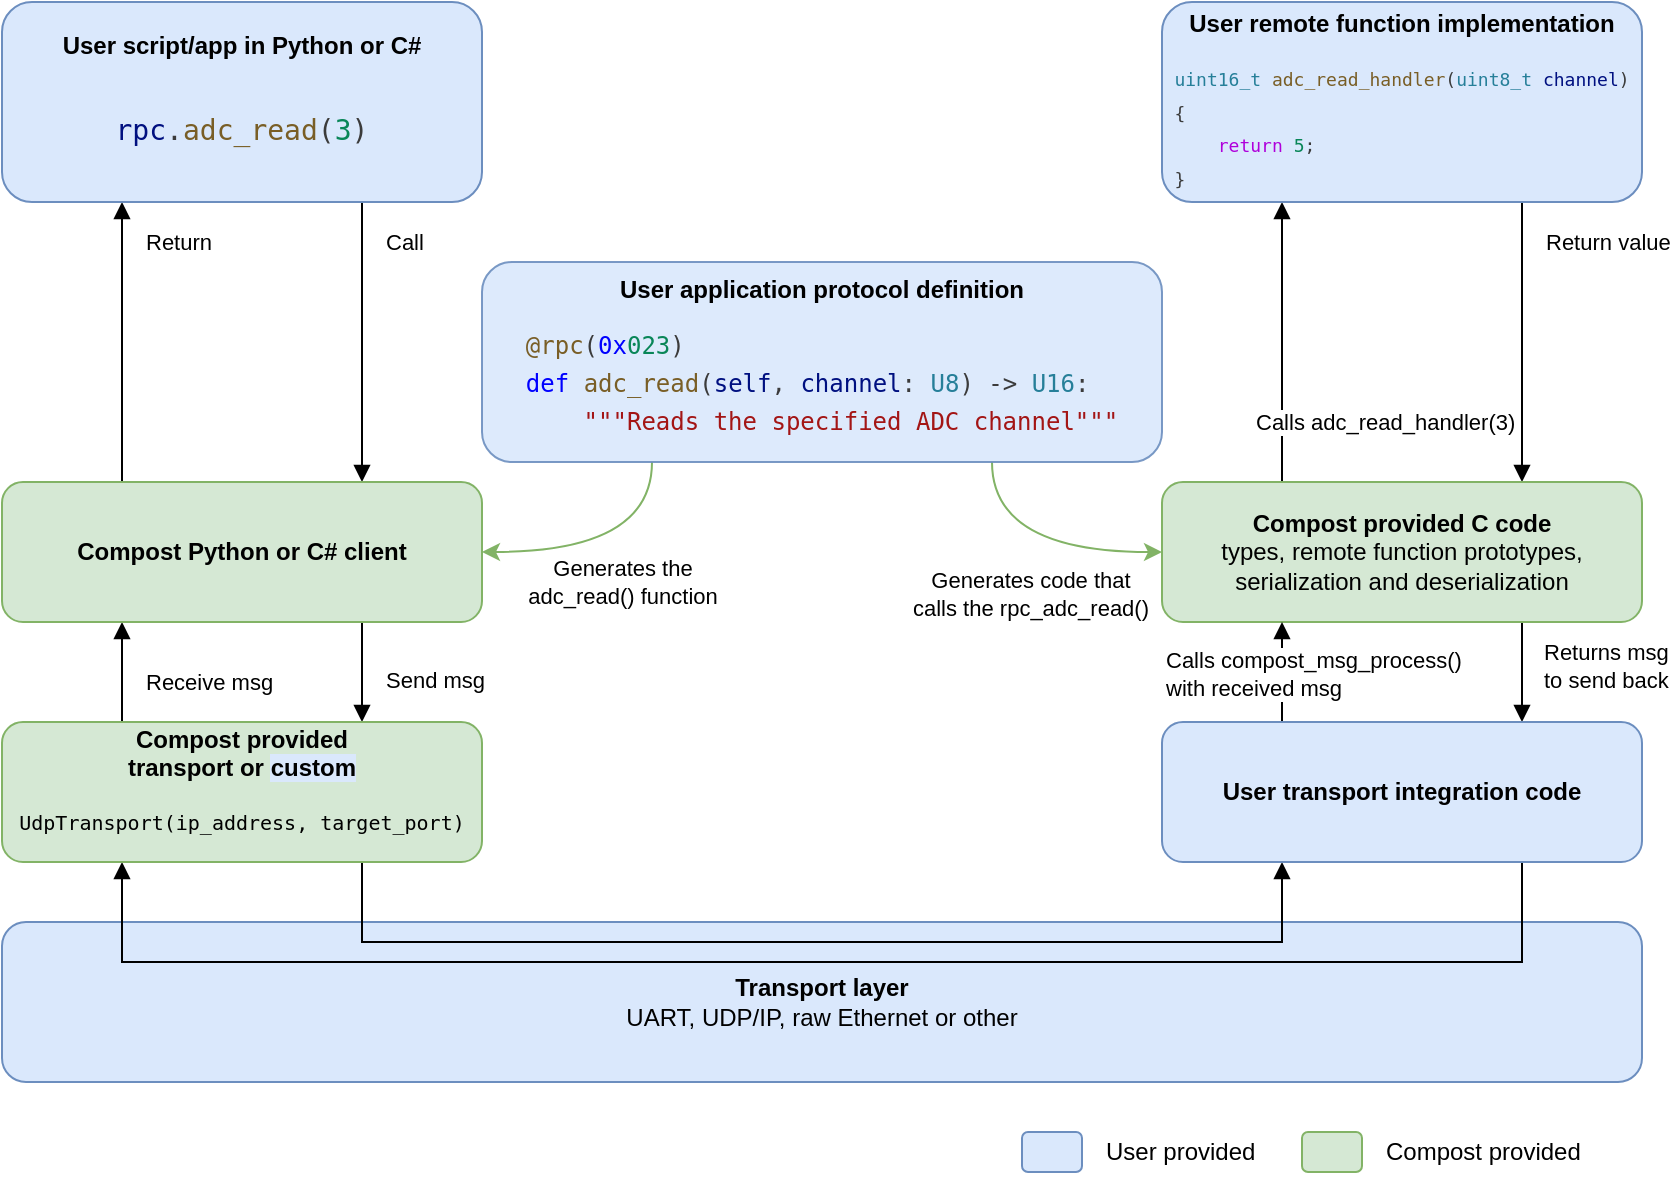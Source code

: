 <mxfile version="26.0.16">
  <diagram name="Page-1" id="YFnAc3EQSX1Z7nC8sGl8">
    <mxGraphModel dx="2074" dy="1197" grid="1" gridSize="10" guides="1" tooltips="1" connect="1" arrows="1" fold="1" page="1" pageScale="1" pageWidth="1169" pageHeight="827" math="0" shadow="0" adaptiveColors="auto">
      <root>
        <mxCell id="0" />
        <mxCell id="1" parent="0" />
        <mxCell id="7Liy8Brz4sBQMxBtP8Mh-33" style="edgeStyle=orthogonalEdgeStyle;rounded=0;orthogonalLoop=1;jettySize=auto;html=1;exitX=0.25;exitY=1;exitDx=0;exitDy=0;entryX=0.25;entryY=0;entryDx=0;entryDy=0;endArrow=none;endFill=0;startArrow=block;startFill=1;" parent="1" source="7Liy8Brz4sBQMxBtP8Mh-8" target="7Liy8Brz4sBQMxBtP8Mh-6" edge="1">
          <mxGeometry relative="1" as="geometry">
            <mxPoint x="940" y="250" as="sourcePoint" />
            <mxPoint x="940" y="380" as="targetPoint" />
          </mxGeometry>
        </mxCell>
        <mxCell id="7Liy8Brz4sBQMxBtP8Mh-10" value="&lt;b&gt;Transport layer&lt;/b&gt;&lt;div&gt;UART, UDP/IP, raw Ethernet or other&lt;/div&gt;" style="rounded=1;whiteSpace=wrap;html=1;fillColor=#dae8fc;strokeColor=#6c8ebf;" parent="1" vertex="1">
          <mxGeometry x="170" y="590" width="820" height="80" as="geometry" />
        </mxCell>
        <mxCell id="7Liy8Brz4sBQMxBtP8Mh-23" style="edgeStyle=orthogonalEdgeStyle;rounded=0;orthogonalLoop=1;jettySize=auto;html=1;exitX=0.75;exitY=1;exitDx=0;exitDy=0;entryX=0.25;entryY=1;entryDx=0;entryDy=0;endArrow=block;endFill=1;" parent="1" source="7Liy8Brz4sBQMxBtP8Mh-27" target="7Liy8Brz4sBQMxBtP8Mh-7" edge="1">
          <mxGeometry relative="1" as="geometry">
            <mxPoint x="550" y="550" as="targetPoint" />
            <Array as="points">
              <mxPoint x="350" y="600" />
              <mxPoint x="810" y="600" />
            </Array>
          </mxGeometry>
        </mxCell>
        <mxCell id="7Liy8Brz4sBQMxBtP8Mh-35" value="Send msg" style="edgeLabel;html=1;align=left;verticalAlign=middle;resizable=0;points=[];" parent="7Liy8Brz4sBQMxBtP8Mh-23" vertex="1" connectable="0">
          <mxGeometry x="-0.908" y="1" relative="1" as="geometry">
            <mxPoint x="9" y="-116" as="offset" />
          </mxGeometry>
        </mxCell>
        <mxCell id="7Liy8Brz4sBQMxBtP8Mh-31" style="edgeStyle=orthogonalEdgeStyle;rounded=0;orthogonalLoop=1;jettySize=auto;html=1;exitX=0.25;exitY=1;exitDx=0;exitDy=0;entryX=0.75;entryY=1;entryDx=0;entryDy=0;endArrow=none;endFill=0;startArrow=block;startFill=1;" parent="1" source="7Liy8Brz4sBQMxBtP8Mh-27" target="7Liy8Brz4sBQMxBtP8Mh-7" edge="1">
          <mxGeometry relative="1" as="geometry">
            <mxPoint x="670" y="550" as="targetPoint" />
            <Array as="points">
              <mxPoint x="230" y="610" />
              <mxPoint x="930" y="610" />
            </Array>
          </mxGeometry>
        </mxCell>
        <mxCell id="7Liy8Brz4sBQMxBtP8Mh-29" style="edgeStyle=orthogonalEdgeStyle;rounded=0;orthogonalLoop=1;jettySize=auto;html=1;exitX=0.25;exitY=1;exitDx=0;exitDy=0;entryX=0.25;entryY=0;entryDx=0;entryDy=0;endArrow=none;endFill=0;startArrow=block;startFill=1;" parent="1" source="7Liy8Brz4sBQMxBtP8Mh-9" target="7Liy8Brz4sBQMxBtP8Mh-4" edge="1">
          <mxGeometry relative="1" as="geometry" />
        </mxCell>
        <mxCell id="7Liy8Brz4sBQMxBtP8Mh-25" style="edgeStyle=orthogonalEdgeStyle;rounded=0;orthogonalLoop=1;jettySize=auto;html=1;exitX=0.75;exitY=1;exitDx=0;exitDy=0;entryX=0.75;entryY=0;entryDx=0;entryDy=0;endArrow=block;endFill=1;" parent="1" source="7Liy8Brz4sBQMxBtP8Mh-6" target="7Liy8Brz4sBQMxBtP8Mh-7" edge="1">
          <mxGeometry relative="1" as="geometry" />
        </mxCell>
        <mxCell id="7Liy8Brz4sBQMxBtP8Mh-22" style="edgeStyle=orthogonalEdgeStyle;rounded=0;orthogonalLoop=1;jettySize=auto;html=1;exitX=0.75;exitY=1;exitDx=0;exitDy=0;entryX=0.75;entryY=0;entryDx=0;entryDy=0;endArrow=block;endFill=1;" parent="1" source="7Liy8Brz4sBQMxBtP8Mh-9" target="7Liy8Brz4sBQMxBtP8Mh-4" edge="1">
          <mxGeometry relative="1" as="geometry" />
        </mxCell>
        <mxCell id="7Liy8Brz4sBQMxBtP8Mh-34" value="Call" style="edgeLabel;html=1;align=left;verticalAlign=middle;resizable=0;points=[];" parent="7Liy8Brz4sBQMxBtP8Mh-22" vertex="1" connectable="0">
          <mxGeometry x="-0.773" y="1" relative="1" as="geometry">
            <mxPoint x="9" y="4" as="offset" />
          </mxGeometry>
        </mxCell>
        <mxCell id="7Liy8Brz4sBQMxBtP8Mh-26" style="edgeStyle=orthogonalEdgeStyle;rounded=0;orthogonalLoop=1;jettySize=auto;html=1;exitX=0.75;exitY=1;exitDx=0;exitDy=0;entryX=0.75;entryY=0;entryDx=0;entryDy=0;endArrow=block;endFill=1;" parent="1" source="7Liy8Brz4sBQMxBtP8Mh-8" target="7Liy8Brz4sBQMxBtP8Mh-6" edge="1">
          <mxGeometry relative="1" as="geometry" />
        </mxCell>
        <mxCell id="7Liy8Brz4sBQMxBtP8Mh-45" style="edgeStyle=orthogonalEdgeStyle;rounded=0;orthogonalLoop=1;jettySize=auto;html=1;exitX=0.25;exitY=1;exitDx=0;exitDy=0;entryX=1;entryY=0.5;entryDx=0;entryDy=0;curved=1;fillColor=#d5e8d4;strokeColor=#82b366;" parent="1" source="7Liy8Brz4sBQMxBtP8Mh-1" target="7Liy8Brz4sBQMxBtP8Mh-4" edge="1">
          <mxGeometry relative="1" as="geometry" />
        </mxCell>
        <mxCell id="7Liy8Brz4sBQMxBtP8Mh-46" value="Generates the&lt;div&gt;adc_read() function&lt;/div&gt;" style="edgeLabel;html=1;align=center;verticalAlign=middle;resizable=0;points=[];" parent="7Liy8Brz4sBQMxBtP8Mh-45" vertex="1" connectable="0">
          <mxGeometry x="0.04" y="-1" relative="1" as="geometry">
            <mxPoint x="7" y="16" as="offset" />
          </mxGeometry>
        </mxCell>
        <mxCell id="7Liy8Brz4sBQMxBtP8Mh-47" style="edgeStyle=orthogonalEdgeStyle;rounded=0;orthogonalLoop=1;jettySize=auto;html=1;exitX=0.75;exitY=1;exitDx=0;exitDy=0;entryX=0;entryY=0.5;entryDx=0;entryDy=0;curved=1;fillColor=#d5e8d4;strokeColor=#82b366;" parent="1" source="7Liy8Brz4sBQMxBtP8Mh-1" target="7Liy8Brz4sBQMxBtP8Mh-6" edge="1">
          <mxGeometry relative="1" as="geometry" />
        </mxCell>
        <mxCell id="7Liy8Brz4sBQMxBtP8Mh-1" value="&lt;b&gt;User application protocol definition&lt;br&gt;&lt;/b&gt;&lt;pre style=&quot;&quot;&gt;&lt;div style=&quot;&quot;&gt;&lt;div style=&quot;color: rgb(59, 59, 59); font-family: &amp;quot;Intel One Mono&amp;quot;, &amp;quot;MesloLGM Nerd Font Mono&amp;quot;, Menlo, Inconsolata, Consolas, &amp;quot;Source Code Pro&amp;quot;, &amp;quot;Droid Sans Mono&amp;quot;, &amp;quot;monospace&amp;quot;, monospace, &amp;quot;Droid Sans Fallback&amp;quot;, &amp;quot;Droid Sans Mono&amp;quot;, &amp;quot;monospace&amp;quot;, monospace; line-height: 19px;&quot;&gt;&lt;div style=&quot;text-align: left;&quot;&gt;&lt;span style=&quot;color: rgb(121, 94, 38);&quot;&gt;@rpc&lt;/span&gt;(&lt;span style=&quot;color: rgb(0, 0, 255);&quot;&gt;0x&lt;/span&gt;&lt;span style=&quot;color: rgb(9, 134, 88);&quot;&gt;023&lt;/span&gt;)&lt;/div&gt;&lt;div style=&quot;text-align: left;&quot;&gt;&lt;span style=&quot;color: #0000ff;&quot;&gt;def&lt;/span&gt; &lt;span style=&quot;color: #795e26;&quot;&gt;adc_read&lt;/span&gt;(&lt;span style=&quot;color: #001080;&quot;&gt;self&lt;/span&gt;, &lt;span style=&quot;color: #001080;&quot;&gt;channel&lt;/span&gt;: &lt;span style=&quot;color: #267f99;&quot;&gt;U8&lt;/span&gt;) -&amp;gt; &lt;span style=&quot;color: #267f99;&quot;&gt;U16&lt;/span&gt;:&lt;/div&gt;&lt;div style=&quot;text-align: left;&quot;&gt;    &lt;span style=&quot;color: rgb(163, 21, 21);&quot;&gt;&quot;&quot;&quot;Reads the specified ADC channel&quot;&quot;&quot;&lt;/span&gt;&lt;/div&gt;&lt;/div&gt;&lt;/div&gt;&lt;/pre&gt;" style="rounded=1;whiteSpace=wrap;html=1;fillColor=#dae8fc;strokeColor=#6c8ebf;verticalAlign=top;opacity=90;" parent="1" vertex="1">
          <mxGeometry x="410" y="260" width="340" height="100" as="geometry" />
        </mxCell>
        <mxCell id="7Liy8Brz4sBQMxBtP8Mh-30" style="edgeStyle=orthogonalEdgeStyle;rounded=0;orthogonalLoop=1;jettySize=auto;html=1;exitX=0.25;exitY=1;exitDx=0;exitDy=0;entryX=0.25;entryY=0;entryDx=0;entryDy=0;endArrow=none;endFill=0;startArrow=block;startFill=1;" parent="1" source="7Liy8Brz4sBQMxBtP8Mh-4" target="7Liy8Brz4sBQMxBtP8Mh-27" edge="1">
          <mxGeometry relative="1" as="geometry" />
        </mxCell>
        <mxCell id="7Liy8Brz4sBQMxBtP8Mh-49" style="edgeStyle=orthogonalEdgeStyle;rounded=0;orthogonalLoop=1;jettySize=auto;html=1;exitX=0.75;exitY=1;exitDx=0;exitDy=0;entryX=0.75;entryY=0;entryDx=0;entryDy=0;endArrow=block;endFill=1;" parent="1" source="7Liy8Brz4sBQMxBtP8Mh-4" target="7Liy8Brz4sBQMxBtP8Mh-27" edge="1">
          <mxGeometry relative="1" as="geometry" />
        </mxCell>
        <mxCell id="7Liy8Brz4sBQMxBtP8Mh-4" value="&lt;b&gt;Compost&amp;nbsp;&lt;/b&gt;&lt;b style=&quot;background-color: initial;&quot;&gt;Python or C# client&lt;/b&gt;" style="rounded=1;whiteSpace=wrap;html=1;fillColor=#d5e8d4;strokeColor=#82b366;" parent="1" vertex="1">
          <mxGeometry x="170" y="370" width="240" height="70" as="geometry" />
        </mxCell>
        <mxCell id="7Liy8Brz4sBQMxBtP8Mh-6" value="&lt;div&gt;&lt;b&gt;Compost provided C code&lt;/b&gt;&lt;/div&gt;&lt;span style=&quot;background-color: initial;&quot;&gt;types, remote function prototypes, serialization and deserialization&lt;/span&gt;" style="rounded=1;whiteSpace=wrap;html=1;fillColor=#d5e8d4;strokeColor=#82b366;" parent="1" vertex="1">
          <mxGeometry x="750" y="370" width="240" height="70" as="geometry" />
        </mxCell>
        <mxCell id="7Liy8Brz4sBQMxBtP8Mh-32" style="edgeStyle=orthogonalEdgeStyle;rounded=0;orthogonalLoop=1;jettySize=auto;html=1;exitX=0.25;exitY=0;exitDx=0;exitDy=0;entryX=0.25;entryY=1;entryDx=0;entryDy=0;endArrow=block;endFill=1;startArrow=none;startFill=0;" parent="1" source="7Liy8Brz4sBQMxBtP8Mh-7" target="7Liy8Brz4sBQMxBtP8Mh-6" edge="1">
          <mxGeometry relative="1" as="geometry" />
        </mxCell>
        <mxCell id="7Liy8Brz4sBQMxBtP8Mh-43" value="Calls compost_msg_process()&lt;div&gt;with received msg&lt;/div&gt;" style="edgeLabel;html=1;align=left;verticalAlign=middle;resizable=0;points=[];" parent="7Liy8Brz4sBQMxBtP8Mh-32" vertex="1" connectable="0">
          <mxGeometry x="-0.076" relative="1" as="geometry">
            <mxPoint x="-60" y="-1" as="offset" />
          </mxGeometry>
        </mxCell>
        <mxCell id="7Liy8Brz4sBQMxBtP8Mh-7" value="&lt;b&gt;User&amp;nbsp;&lt;/b&gt;&lt;b style=&quot;background-color: initial;&quot;&gt;transport integration code&lt;/b&gt;" style="rounded=1;whiteSpace=wrap;html=1;fillColor=#dae8fc;strokeColor=#6c8ebf;" parent="1" vertex="1">
          <mxGeometry x="750" y="490" width="240" height="70" as="geometry" />
        </mxCell>
        <mxCell id="7Liy8Brz4sBQMxBtP8Mh-8" value="&lt;b&gt;User remote function implementation&lt;/b&gt;&lt;div style=&quot;&quot;&gt;&lt;div style=&quot;font-family: &amp;quot;Intel One Mono&amp;quot;, &amp;quot;MesloLGM Nerd Font Mono&amp;quot;, Menlo, Inconsolata, Consolas, &amp;quot;Source Code Pro&amp;quot;, &amp;quot;Droid Sans Mono&amp;quot;, &amp;quot;monospace&amp;quot;, monospace, &amp;quot;Droid Sans Fallback&amp;quot;, &amp;quot;Droid Sans Mono&amp;quot;, &amp;quot;monospace&amp;quot;, monospace; line-height: 130%; white-space: pre; color: rgb(59, 59, 59);&quot;&gt;&lt;div style=&quot;font-size: 10px; text-align: left; line-height: 130%;&quot;&gt;&lt;span style=&quot;color: rgb(38, 127, 153);&quot;&gt;&lt;br&gt;&lt;/span&gt;&lt;/div&gt;&lt;div style=&quot;text-align: left; line-height: 130%;&quot;&gt;&lt;font style=&quot;font-size: 9px;&quot;&gt;&lt;span style=&quot;color: rgb(38, 127, 153);&quot;&gt;uint16_t&lt;/span&gt; &lt;span style=&quot;color: rgb(121, 94, 38);&quot;&gt;adc_read_handler&lt;/span&gt;(&lt;span style=&quot;color: rgb(38, 127, 153);&quot;&gt;uint8_t&lt;/span&gt; &lt;span style=&quot;color: rgb(0, 16, 128);&quot;&gt;channel&lt;/span&gt;)&lt;/font&gt;&lt;/div&gt;&lt;div style=&quot;text-align: left; line-height: 130%;&quot;&gt;&lt;font style=&quot;font-size: 9px;&quot;&gt;{&lt;/font&gt;&lt;/div&gt;&lt;div style=&quot;text-align: left; line-height: 130%;&quot;&gt;&lt;font style=&quot;font-size: 9px;&quot;&gt;    &lt;span style=&quot;color: rgb(175, 0, 219);&quot;&gt;return&lt;/span&gt; &lt;span style=&quot;color: rgb(9, 134, 88);&quot;&gt;5&lt;/span&gt;;&lt;/font&gt;&lt;/div&gt;&lt;div style=&quot;text-align: left; line-height: 130%;&quot;&gt;&lt;font style=&quot;font-size: 9px;&quot;&gt;}&lt;/font&gt;&lt;/div&gt;&lt;/div&gt;&lt;/div&gt;" style="rounded=1;whiteSpace=wrap;html=1;fillColor=#dae8fc;strokeColor=#6c8ebf;" parent="1" vertex="1">
          <mxGeometry x="750" y="130" width="240" height="100" as="geometry" />
        </mxCell>
        <mxCell id="7Liy8Brz4sBQMxBtP8Mh-9" value="&lt;b&gt;User script/app in Python or C#&lt;/b&gt;&lt;div&gt;&lt;br&gt;&lt;/div&gt;&lt;div&gt;&lt;pre&gt;&lt;div style=&quot;color: rgb(59, 59, 59); font-family: &amp;quot;Intel One Mono&amp;quot;, &amp;quot;MesloLGM Nerd Font Mono&amp;quot;, Menlo, Inconsolata, Consolas, &amp;quot;Source Code Pro&amp;quot;, &amp;quot;Droid Sans Mono&amp;quot;, &amp;quot;monospace&amp;quot;, monospace, &amp;quot;Droid Sans Fallback&amp;quot;, &amp;quot;Droid Sans Mono&amp;quot;, &amp;quot;monospace&amp;quot;, monospace; font-size: 14px; line-height: 19px;&quot;&gt;&lt;span style=&quot;color: rgb(0, 16, 128);&quot;&gt;rpc&lt;/span&gt;.&lt;span style=&quot;color: rgb(121, 94, 38);&quot;&gt;adc_read&lt;/span&gt;(&lt;span style=&quot;color: rgb(9, 134, 88);&quot;&gt;3&lt;/span&gt;)&lt;/div&gt;&lt;/pre&gt;&lt;/div&gt;" style="rounded=1;whiteSpace=wrap;html=1;fillColor=#dae8fc;strokeColor=#6c8ebf;" parent="1" vertex="1">
          <mxGeometry x="170" y="130" width="240" height="100" as="geometry" />
        </mxCell>
        <mxCell id="7Liy8Brz4sBQMxBtP8Mh-27" value="&lt;b&gt;Compost&amp;nbsp;&lt;/b&gt;&lt;b style=&quot;background-color: initial;&quot;&gt;provided&lt;/b&gt;&lt;div&gt;&lt;b&gt;transport or &lt;span style=&quot;background-color: rgb(218, 232, 252);&quot;&gt;custom&lt;/span&gt;&lt;/b&gt;&lt;/div&gt;&lt;pre&gt;&lt;font style=&quot;font-size: 10px;&quot;&gt;UdpTransport(ip_address, target_port)&lt;/font&gt;&lt;/pre&gt;" style="rounded=1;whiteSpace=wrap;html=1;fillColor=#d5e8d4;strokeColor=#82b366;" parent="1" vertex="1">
          <mxGeometry x="170" y="490" width="240" height="70" as="geometry" />
        </mxCell>
        <mxCell id="7Liy8Brz4sBQMxBtP8Mh-38" value="Receive msg" style="edgeLabel;html=1;align=left;verticalAlign=middle;resizable=0;points=[];" parent="1" vertex="1" connectable="0">
          <mxGeometry x="240.003" y="470.0" as="geometry" />
        </mxCell>
        <mxCell id="7Liy8Brz4sBQMxBtP8Mh-39" value="Return" style="edgeLabel;html=1;align=left;verticalAlign=middle;resizable=0;points=[];" parent="1" vertex="1" connectable="0">
          <mxGeometry x="240" y="250.004" as="geometry" />
        </mxCell>
        <mxCell id="7Liy8Brz4sBQMxBtP8Mh-41" value="Calls adc_read_handler(3)" style="edgeLabel;html=1;align=left;verticalAlign=middle;resizable=0;points=[];" parent="1" vertex="1" connectable="0">
          <mxGeometry x="800" y="340.004" as="geometry">
            <mxPoint x="-5" as="offset" />
          </mxGeometry>
        </mxCell>
        <mxCell id="7Liy8Brz4sBQMxBtP8Mh-42" value="Return value" style="edgeLabel;html=1;align=left;verticalAlign=middle;resizable=0;points=[];" parent="1" vertex="1" connectable="0">
          <mxGeometry x="940" y="250.004" as="geometry" />
        </mxCell>
        <mxCell id="7Liy8Brz4sBQMxBtP8Mh-44" value="Returns msg&lt;div&gt;to send back&lt;/div&gt;" style="edgeLabel;html=1;align=left;verticalAlign=middle;resizable=0;points=[];" parent="1" vertex="1" connectable="0">
          <mxGeometry x="940" y="459.995" as="geometry">
            <mxPoint x="-1" y="2" as="offset" />
          </mxGeometry>
        </mxCell>
        <mxCell id="7Liy8Brz4sBQMxBtP8Mh-48" value="Generates code that&lt;div&gt;calls the rpc_adc_read()&lt;/div&gt;" style="edgeLabel;html=1;align=center;verticalAlign=middle;resizable=0;points=[];" parent="1" vertex="1" connectable="0">
          <mxGeometry x="679.997" y="420" as="geometry">
            <mxPoint x="4" y="6" as="offset" />
          </mxGeometry>
        </mxCell>
        <mxCell id="7Liy8Brz4sBQMxBtP8Mh-52" value="" style="rounded=1;whiteSpace=wrap;html=1;fillColor=#dae8fc;strokeColor=#6c8ebf;" parent="1" vertex="1">
          <mxGeometry x="680" y="695" width="30" height="20" as="geometry" />
        </mxCell>
        <mxCell id="7Liy8Brz4sBQMxBtP8Mh-53" value="User provided" style="text;html=1;align=left;verticalAlign=middle;resizable=0;points=[];autosize=1;strokeColor=none;fillColor=none;" parent="1" vertex="1">
          <mxGeometry x="720" y="690" width="100" height="30" as="geometry" />
        </mxCell>
        <mxCell id="7Liy8Brz4sBQMxBtP8Mh-54" value="" style="rounded=1;whiteSpace=wrap;html=1;fillColor=#d5e8d4;strokeColor=#82b366;" parent="1" vertex="1">
          <mxGeometry x="820" y="695" width="30" height="20" as="geometry" />
        </mxCell>
        <mxCell id="7Liy8Brz4sBQMxBtP8Mh-55" value="Compost provided" style="text;html=1;align=left;verticalAlign=middle;resizable=0;points=[];autosize=1;strokeColor=none;fillColor=none;" parent="1" vertex="1">
          <mxGeometry x="860" y="690" width="120" height="30" as="geometry" />
        </mxCell>
      </root>
    </mxGraphModel>
  </diagram>
</mxfile>
